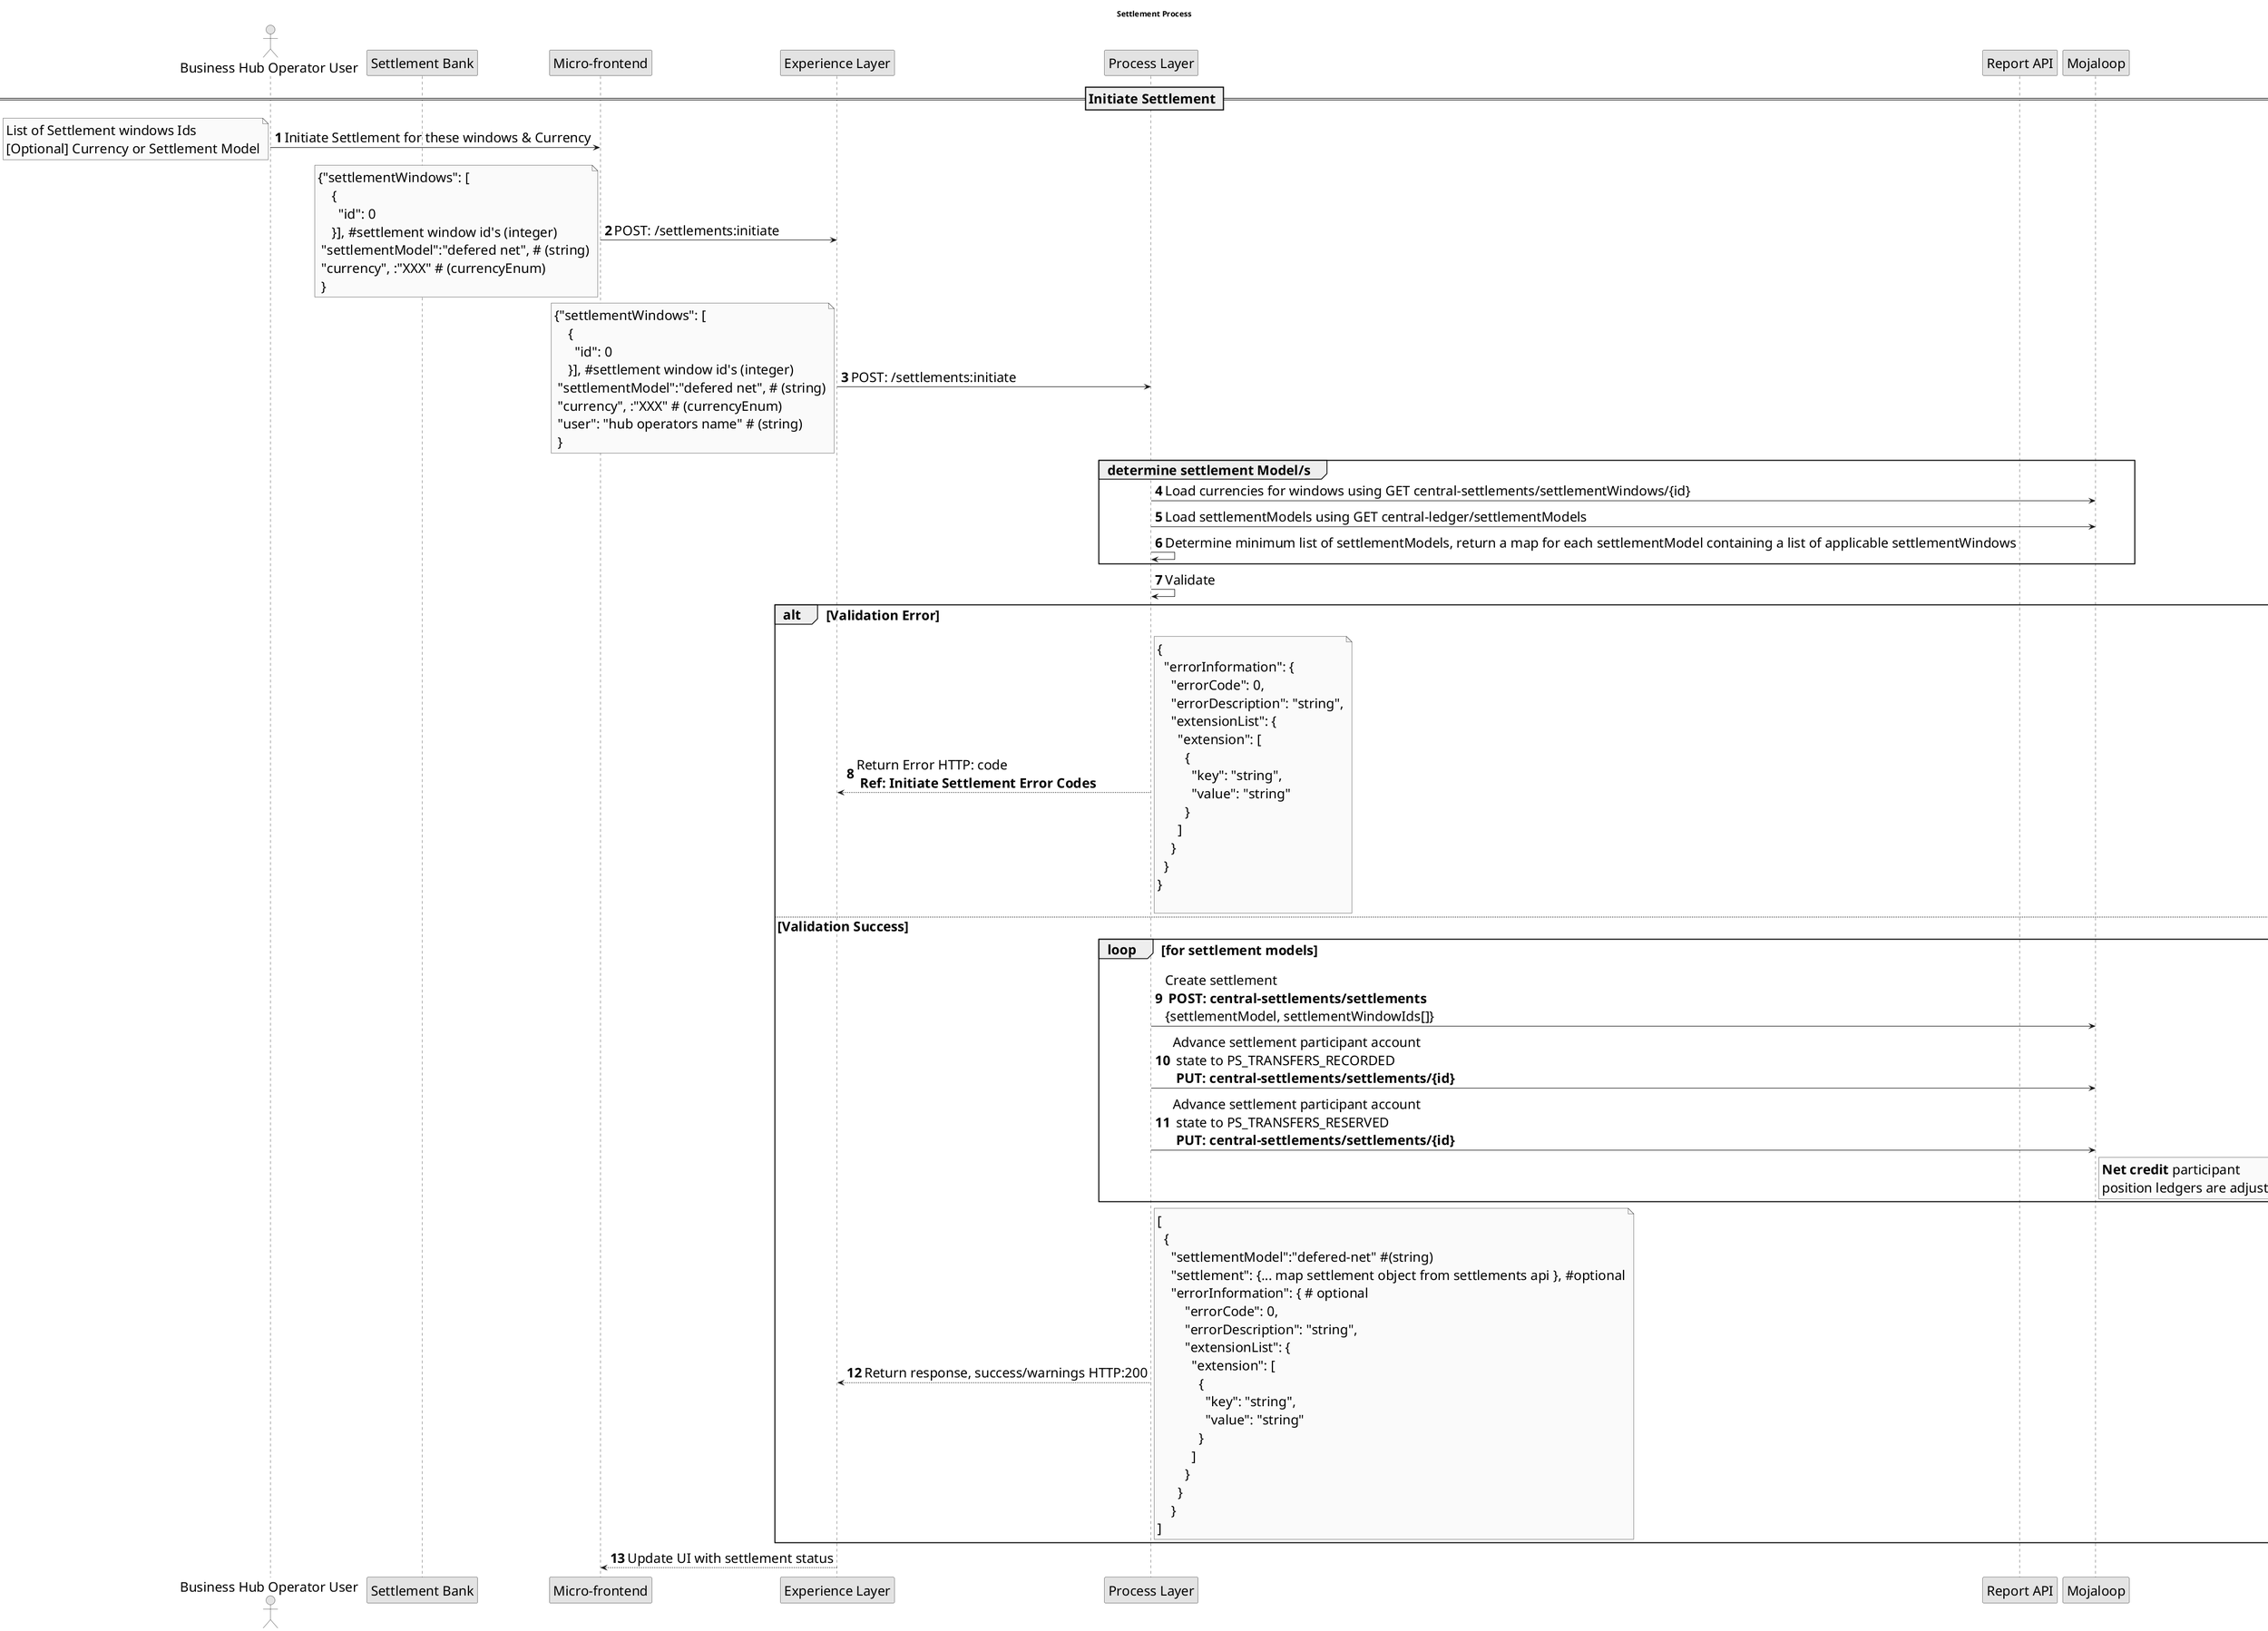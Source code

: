 @startuml settlementInitiationErrorCases
skinparam activityFontSize 4
skinparam activityDiamondFontSize 30
skinparam activityArrowFontSize 24
skinparam defaultFontSize 24
skinparam noteFontSize 24
skinparam monochrome true
autonumber

title Settlement Process

actor "Business Hub Operator User" as bu

participant "Settlement Bank" as sbank
participant "Micro-frontend" as ui
participant "Experience Layer" as el
participant "Process Layer" as pl
participant "Report API" as report
participant "Mojaloop" as moja


== Initiate Settlement ==
bu->ui: Initiate Settlement for these windows & Currency

note left
List of Settlement windows Ids
[Optional] Currency or Settlement Model
end note

ui->el: POST: /settlements:initiate 
note left
{"settlementWindows": [
    {
      "id": 0
    }], #settlement window id's (integer)
 "settlementModel":"defered net", # (string)
 "currency", :"XXX" # (currencyEnum)
 }
end note
el->pl: POST: /settlements:initiate
note left
{"settlementWindows": [
    {
      "id": 0
    }], #settlement window id's (integer)
 "settlementModel":"defered net", # (string)
 "currency", :"XXX" # (currencyEnum)
 "user": "hub operators name" # (string) 
 }
end note
group determine settlement Model/s 
pl->moja: Load currencies for windows using GET central-settlements/settlementWindows/{id}
pl->moja: Load settlementModels using GET central-ledger/settlementModels 
pl->pl: Determine minimum list of settlementModels, return a map for each settlementModel containing a list of applicable settlementWindows
end
pl->pl: Validate
alt Validation Error
  pl-->el: Return Error HTTP: code \n <b>Ref: Initiate Settlement Error Codes</b>

  note right
    {
      "errorInformation": { 
        "errorCode": 0,
        "errorDescription": "string",
        "extensionList": {
          "extension": [
            {
              "key": "string",
              "value": "string" 
            }
          ] 
        }
      }
    }

  end note
else Validation Success
  loop for settlement models
  pl->moja: Create settlement \n **POST: central-settlements/settlements** \n{settlementModel, settlementWindowIds[]}
  pl->moja: Advance settlement participant account\n state to PS_TRANSFERS_RECORDED \n **PUT: central-settlements/settlements/{id}**
  pl->moja: Advance settlement participant account\n state to PS_TRANSFERS_RESERVED \n **PUT: central-settlements/settlements/{id}** 

  note right moja
  **Net credit** participant 
  position ledgers are adjusted
  end note
  end loop

  pl-->el: Return response, success/warnings HTTP:200
  note right
  [
    {
      "settlementModel":"defered-net" #(string)
      "settlement": {... map settlement object from settlements api }, #optional
      "errorInformation": { # optional
          "errorCode": 0,
          "errorDescription": "string",
          "extensionList": {
            "extension": [
              {
                "key": "string",
                "value": "string" 
              } 
            ] 
          } 
        }
      }
  ]
  end note
end

el-->ui: Update UI with settlement status
@enduml
